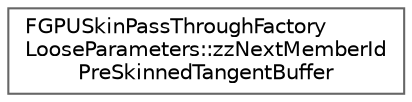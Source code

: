 digraph "Graphical Class Hierarchy"
{
 // INTERACTIVE_SVG=YES
 // LATEX_PDF_SIZE
  bgcolor="transparent";
  edge [fontname=Helvetica,fontsize=10,labelfontname=Helvetica,labelfontsize=10];
  node [fontname=Helvetica,fontsize=10,shape=box,height=0.2,width=0.4];
  rankdir="LR";
  Node0 [id="Node000000",label="FGPUSkinPassThroughFactory\lLooseParameters::zzNextMemberId\lPreSkinnedTangentBuffer",height=0.2,width=0.4,color="grey40", fillcolor="white", style="filled",URL="$dc/daf/structFGPUSkinPassThroughFactoryLooseParameters_1_1zzNextMemberIdPreSkinnedTangentBuffer.html",tooltip=" "];
}

